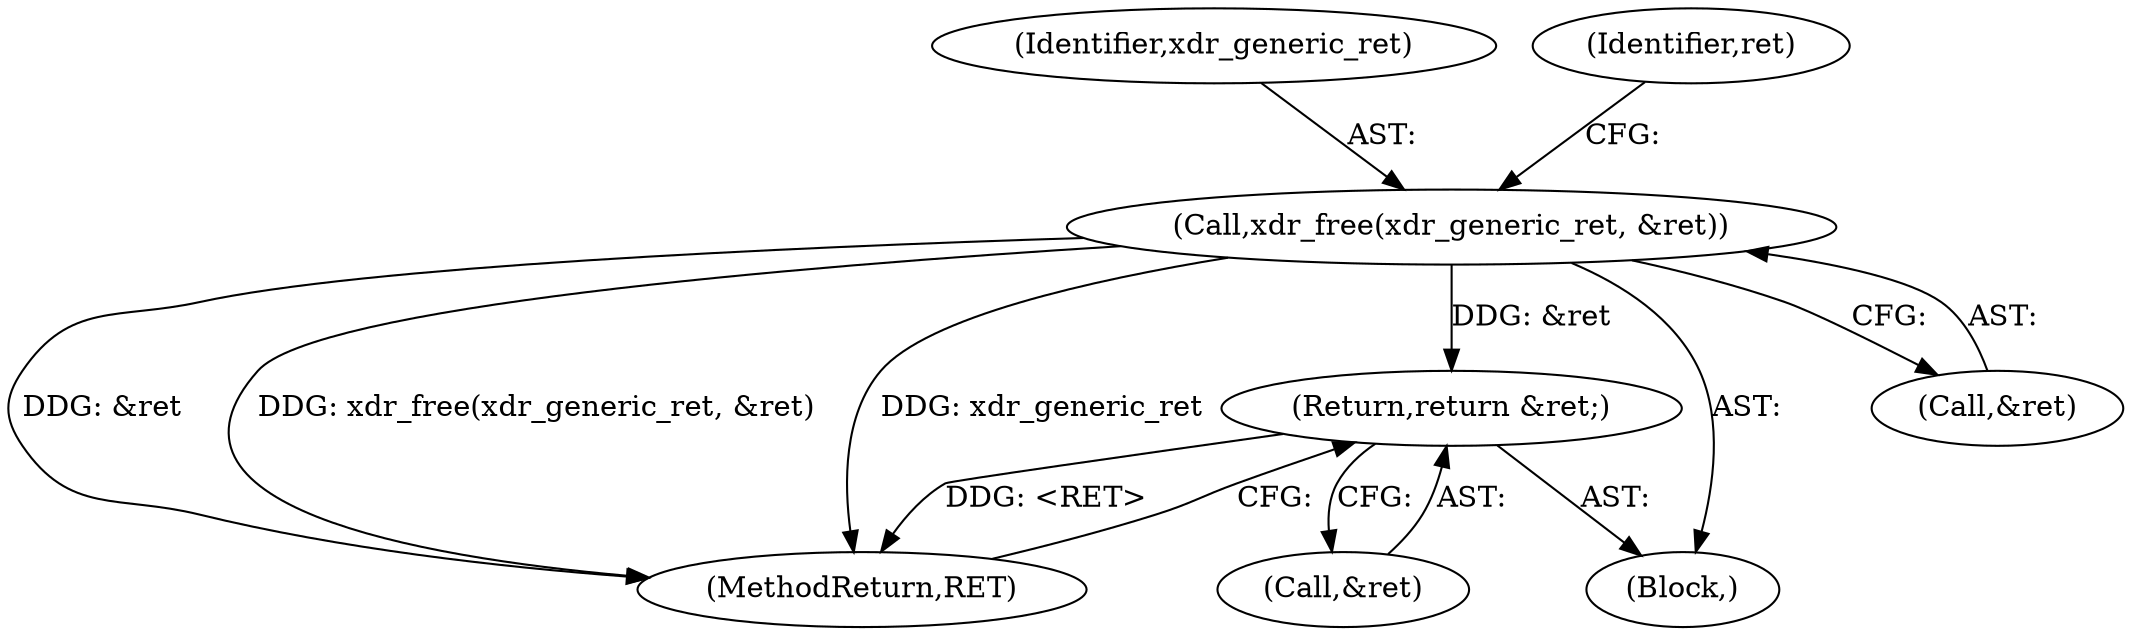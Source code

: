 digraph "0_krb5_83ed75feba32e46f736fcce0d96a0445f29b96c2_16@API" {
"1000121" [label="(Call,xdr_free(xdr_generic_ret, &ret))"];
"1000295" [label="(Return,return &ret;)"];
"1000122" [label="(Identifier,xdr_generic_ret)"];
"1000298" [label="(MethodReturn,RET)"];
"1000121" [label="(Call,xdr_free(xdr_generic_ret, &ret))"];
"1000295" [label="(Return,return &ret;)"];
"1000296" [label="(Call,&ret)"];
"1000103" [label="(Block,)"];
"1000123" [label="(Call,&ret)"];
"1000128" [label="(Identifier,ret)"];
"1000121" -> "1000103"  [label="AST: "];
"1000121" -> "1000123"  [label="CFG: "];
"1000122" -> "1000121"  [label="AST: "];
"1000123" -> "1000121"  [label="AST: "];
"1000128" -> "1000121"  [label="CFG: "];
"1000121" -> "1000298"  [label="DDG: &ret"];
"1000121" -> "1000298"  [label="DDG: xdr_free(xdr_generic_ret, &ret)"];
"1000121" -> "1000298"  [label="DDG: xdr_generic_ret"];
"1000121" -> "1000295"  [label="DDG: &ret"];
"1000295" -> "1000103"  [label="AST: "];
"1000295" -> "1000296"  [label="CFG: "];
"1000296" -> "1000295"  [label="AST: "];
"1000298" -> "1000295"  [label="CFG: "];
"1000295" -> "1000298"  [label="DDG: <RET>"];
}
